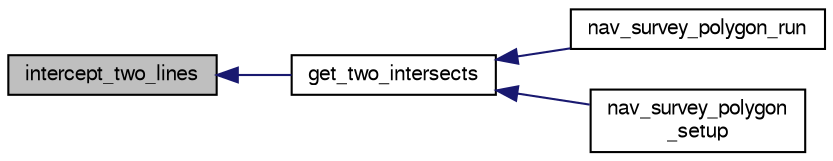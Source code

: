 digraph "intercept_two_lines"
{
  edge [fontname="FreeSans",fontsize="10",labelfontname="FreeSans",labelfontsize="10"];
  node [fontname="FreeSans",fontsize="10",shape=record];
  rankdir="LR";
  Node1 [label="intercept_two_lines",height=0.2,width=0.4,color="black", fillcolor="grey75", style="filled", fontcolor="black"];
  Node1 -> Node2 [dir="back",color="midnightblue",fontsize="10",style="solid",fontname="FreeSans"];
  Node2 [label="get_two_intersects",height=0.2,width=0.4,color="black", fillcolor="white", style="filled",URL="$nav__survey__polygon_8c.html#a485ff7a6237bb2fc4cf7e22b2c0a93c8",tooltip="intersects a line with the polygon and gives back the two intersection points "];
  Node2 -> Node3 [dir="back",color="midnightblue",fontsize="10",style="solid",fontname="FreeSans"];
  Node3 [label="nav_survey_polygon_run",height=0.2,width=0.4,color="black", fillcolor="white", style="filled",URL="$nav__survey__polygon_8h.html#ae202d8219e79766dae10f379448f29f8",tooltip="main navigation routine. "];
  Node2 -> Node4 [dir="back",color="midnightblue",fontsize="10",style="solid",fontname="FreeSans"];
  Node4 [label="nav_survey_polygon\l_setup",height=0.2,width=0.4,color="black", fillcolor="white", style="filled",URL="$nav__survey__polygon_8h.html#a4de836f9b285203e33613a08f58ae26b",tooltip="initializes the variables needed for the survey to start "];
}
